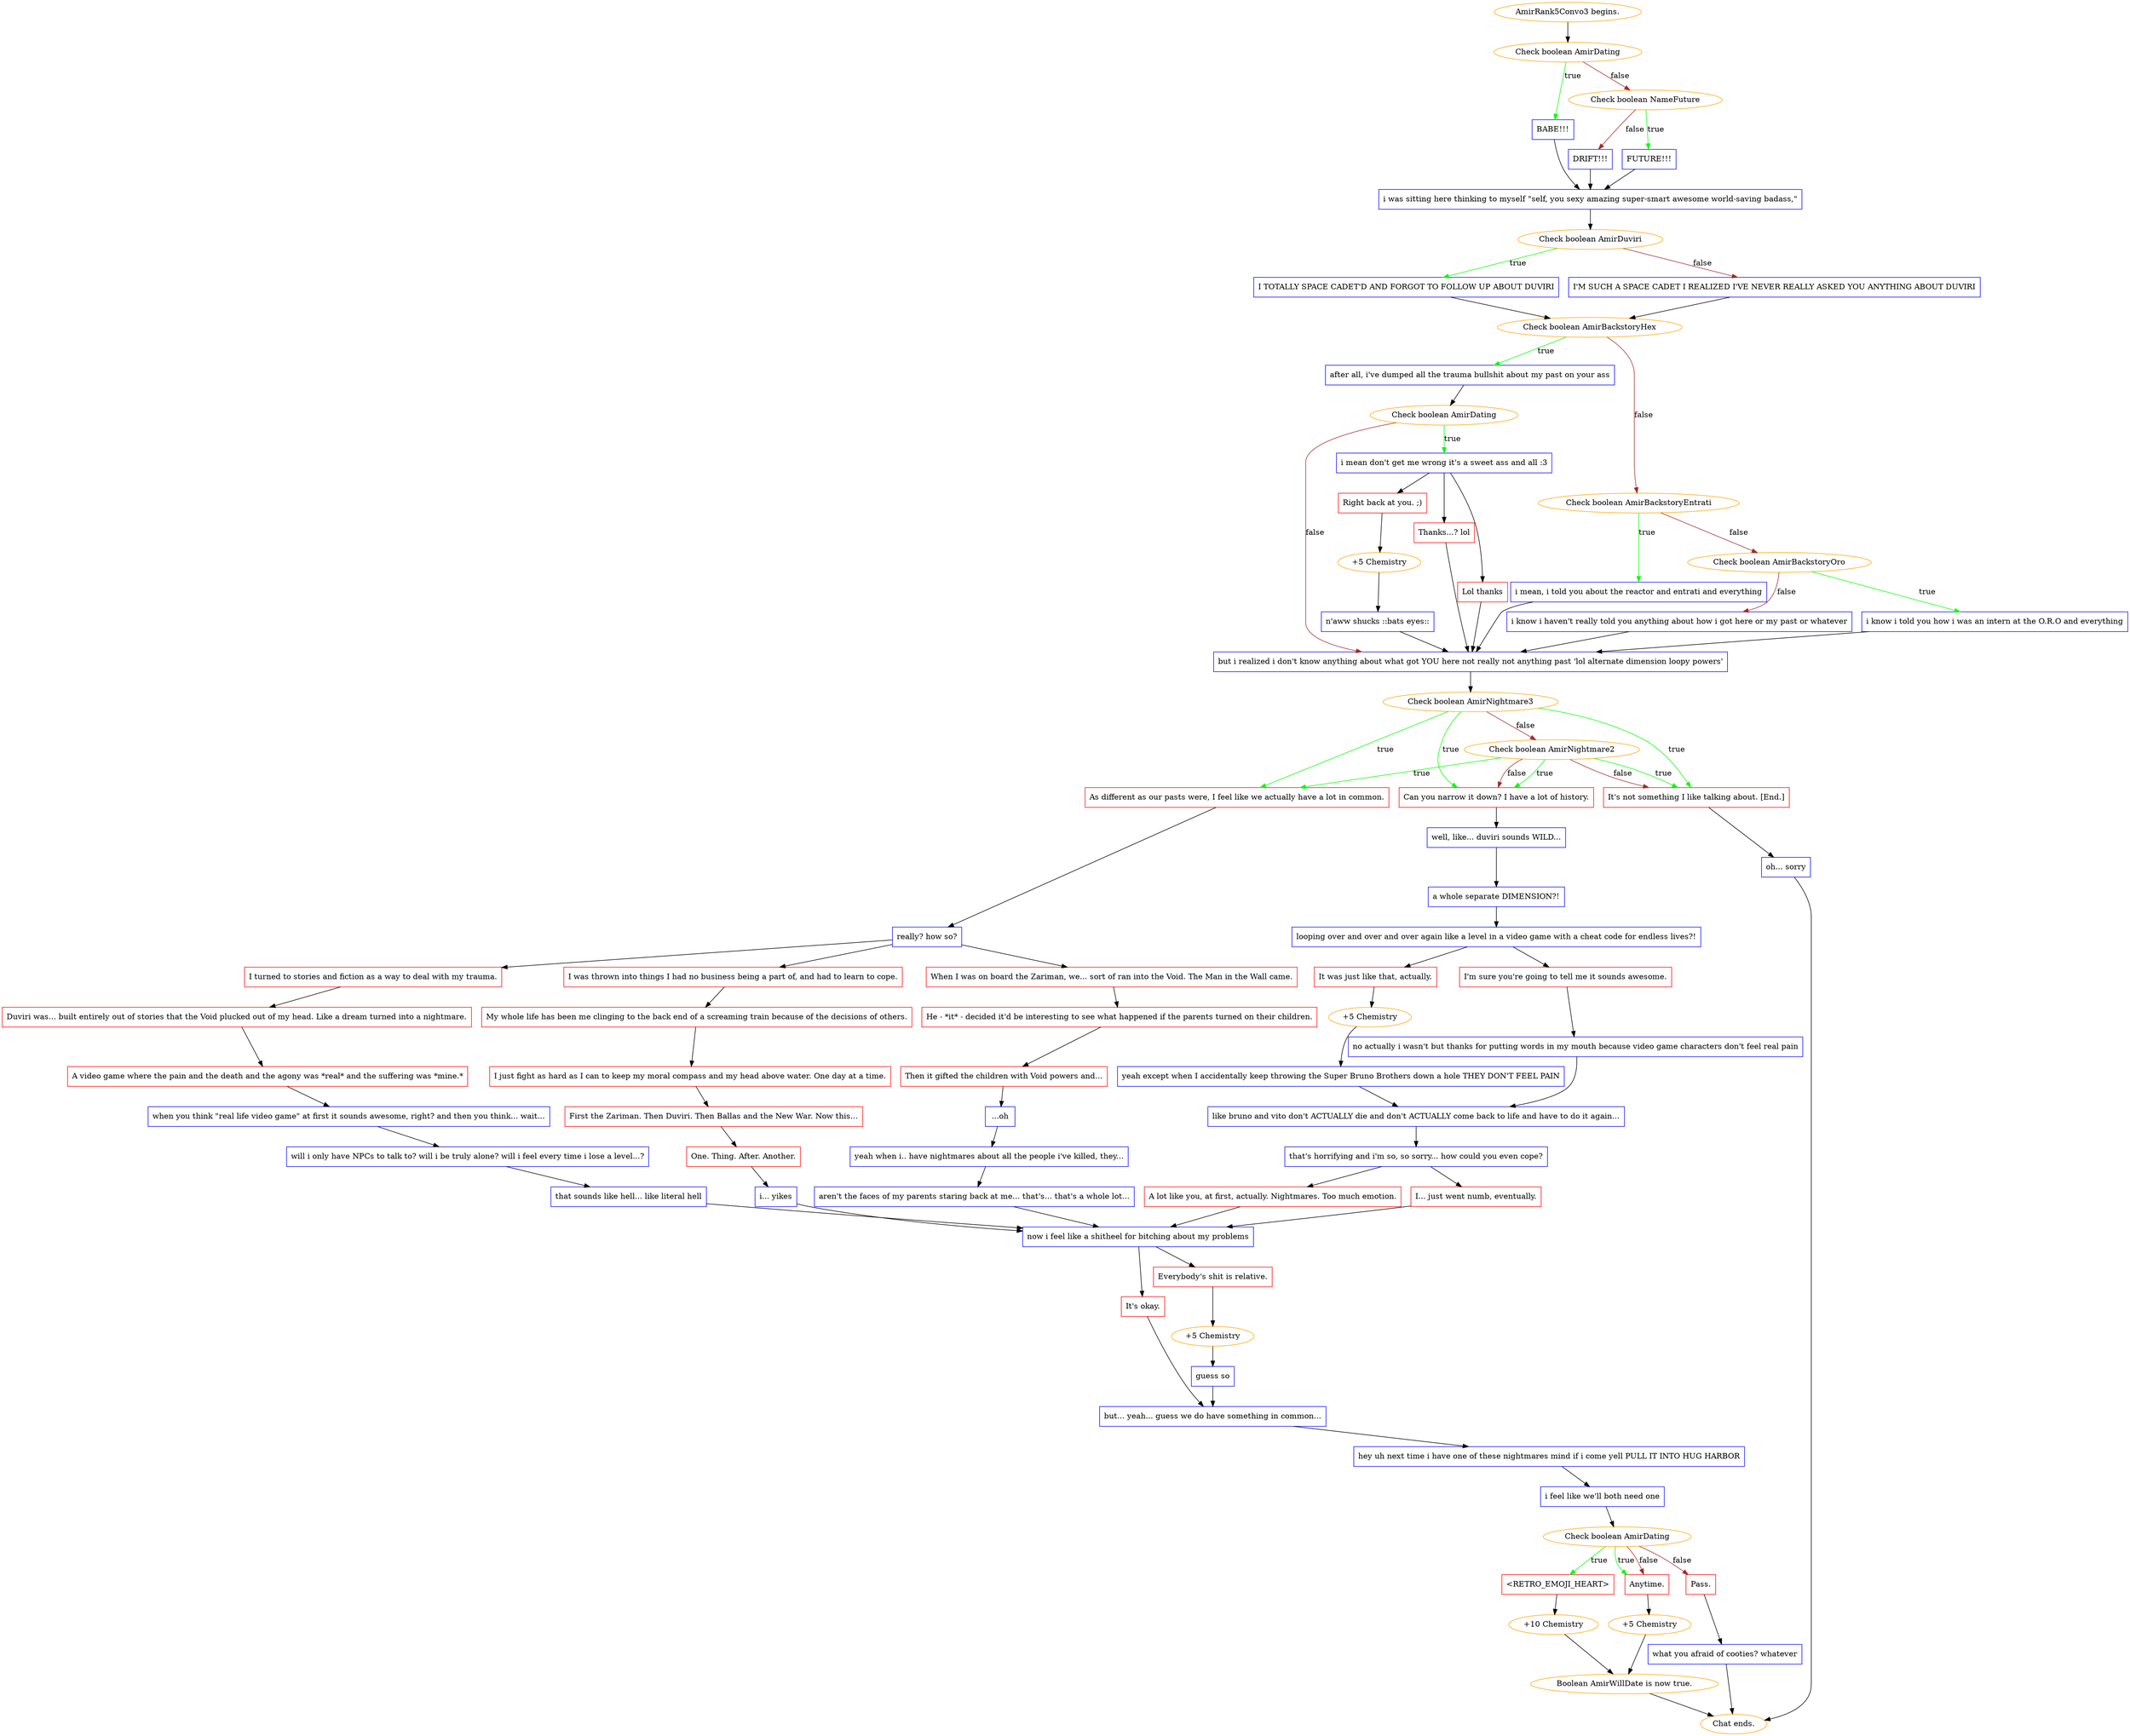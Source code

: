 digraph {
	"AmirRank5Convo3 begins." [color=orange];
		"AmirRank5Convo3 begins." -> 2727;
	2727 [label="Check boolean AmirDating",color=orange];
		2727 -> 2728 [label=true,color=green];
		2727 -> 2729 [label=false,color=brown];
	2728 [label="BABE!!!",shape=box,color=blue];
		2728 -> 2732;
	2729 [label="Check boolean NameFuture",color=orange];
		2729 -> 2730 [label=true,color=green];
		2729 -> 2731 [label=false,color=brown];
	2732 [label="i was sitting here thinking to myself \"self, you sexy amazing super-smart awesome world-saving badass,\"",shape=box,color=blue];
		2732 -> 2733;
	2730 [label="FUTURE!!!",shape=box,color=blue];
		2730 -> 2732;
	2731 [label="DRIFT!!!",shape=box,color=blue];
		2731 -> 2732;
	2733 [label="Check boolean AmirDuviri",color=orange];
		2733 -> 2734 [label=true,color=green];
		2733 -> 2735 [label=false,color=brown];
	2734 [label="I TOTALLY SPACE CADET'D AND FORGOT TO FOLLOW UP ABOUT DUVIRI",shape=box,color=blue];
		2734 -> 2736;
	2735 [label="I'M SUCH A SPACE CADET I REALIZED I'VE NEVER REALLY ASKED YOU ANYTHING ABOUT DUVIRI",shape=box,color=blue];
		2735 -> 2736;
	2736 [label="Check boolean AmirBackstoryHex",color=orange];
		2736 -> 2739 [label=true,color=green];
		2736 -> 2737 [label=false,color=brown];
	2739 [label="after all, i've dumped all the trauma bullshit about my past on your ass",shape=box,color=blue];
		2739 -> 2743;
	2737 [label="Check boolean AmirBackstoryEntrati",color=orange];
		2737 -> 2740 [label=true,color=green];
		2737 -> 2738 [label=false,color=brown];
	2743 [label="Check boolean AmirDating",color=orange];
		2743 -> 2744 [label=true,color=green];
		2743 -> 2750 [label=false,color=brown];
	2740 [label="i mean, i told you about the reactor and entrati and everything",shape=box,color=blue];
		2740 -> 2750;
	2738 [label="Check boolean AmirBackstoryOro",color=orange];
		2738 -> 2741 [label=true,color=green];
		2738 -> 2742 [label=false,color=brown];
	2744 [label="i mean don't get me wrong it's a sweet ass and all :3",shape=box,color=blue];
		2744 -> 2745;
		2744 -> 2746;
		2744 -> 2747;
	2750 [label="but i realized i don't know anything about what got YOU here not really not anything past 'lol alternate dimension loopy powers'",shape=box,color=blue];
		2750 -> 2752;
	2741 [label="i know i told you how i was an intern at the O.R.O and everything",shape=box,color=blue];
		2741 -> 2750;
	2742 [label="i know i haven't really told you anything about how i got here or my past or whatever",shape=box,color=blue];
		2742 -> 2750;
	2745 [label="Thanks...? lol",shape=box,color=red];
		2745 -> 2750;
	2746 [label="Lol thanks",shape=box,color=red];
		2746 -> 2750;
	2747 [label="Right back at you. ;)",shape=box,color=red];
		2747 -> 2748;
	2752 [label="Check boolean AmirNightmare3",color=orange];
		2752 -> 2753 [label=true,color=green];
		2752 -> 2754 [label=true,color=green];
		2752 -> 2755 [label=true,color=green];
		2752 -> 2751 [label=false,color=brown];
	2748 [label="+5 Chemistry",color=orange];
		2748 -> 2749;
	2753 [label="As different as our pasts were, I feel like we actually have a lot in common.",shape=box,color=red];
		2753 -> 2756;
	2754 [label="Can you narrow it down? I have a lot of history.",shape=box,color=red];
		2754 -> 2775;
	2755 [label="It's not something I like talking about. [End.]",shape=box,color=red];
		2755 -> 2776;
	2751 [label="Check boolean AmirNightmare2",color=orange];
		2751 -> 2753 [label=true,color=green];
		2751 -> 2754 [label=true,color=green];
		2751 -> 2755 [label=true,color=green];
		2751 -> 2754 [label=false,color=brown];
		2751 -> 2755 [label=false,color=brown];
	2749 [label="n'aww shucks ::bats eyes::",shape=box,color=blue];
		2749 -> 2750;
	2756 [label="really? how so?",shape=box,color=blue];
		2756 -> 2757;
		2756 -> 2758;
		2756 -> 2759;
	2775 [label="well, like... duviri sounds WILD...",shape=box,color=blue];
		2775 -> 2778;
	2776 [label="oh... sorry",shape=box,color=blue];
		2776 -> "Chat ends.";
	2757 [label="I turned to stories and fiction as a way to deal with my trauma.",shape=box,color=red];
		2757 -> 2760;
	2758 [label="I was thrown into things I had no business being a part of, and had to learn to cope.",shape=box,color=red];
		2758 -> 2761;
	2759 [label="When I was on board the Zariman, we... sort of ran into the Void. The Man in the Wall came.",shape=box,color=red];
		2759 -> 2762;
	2778 [label="a whole separate DIMENSION?!",shape=box,color=blue];
		2778 -> 2779;
	"Chat ends." [color=orange];
	2760 [label="Duviri was... built entirely out of stories that the Void plucked out of my head. Like a dream turned into a nightmare.",shape=box,color=red];
		2760 -> 2763;
	2761 [label="My whole life has been me clinging to the back end of a screaming train because of the decisions of others.",shape=box,color=red];
		2761 -> 2764;
	2762 [label="He - *it* - decided it'd be interesting to see what happened if the parents turned on their children.",shape=box,color=red];
		2762 -> 2765;
	2779 [label="looping over and over and over again like a level in a video game with a cheat code for endless lives?!",shape=box,color=blue];
		2779 -> 2780;
		2779 -> 2781;
	2763 [label="A video game where the pain and the death and the agony was *real* and the suffering was *mine.*",shape=box,color=red];
		2763 -> 2766;
	2764 [label="I just fight as hard as I can to keep my moral compass and my head above water. One day at a time.",shape=box,color=red];
		2764 -> 2767;
	2765 [label="Then it gifted the children with Void powers and...",shape=box,color=red];
		2765 -> 2768;
	2780 [label="I'm sure you're going to tell me it sounds awesome.",shape=box,color=red];
		2780 -> 2782;
	2781 [label="It was just like that, actually.",shape=box,color=red];
		2781 -> 2783;
	2766 [label="when you think \"real life video game\" at first it sounds awesome, right? and then you think... wait...",shape=box,color=blue];
		2766 -> 2769;
	2767 [label="First the Zariman. Then Duviri. Then Ballas and the New War. Now this...",shape=box,color=red];
		2767 -> 2770;
	2768 [label="...oh",shape=box,color=blue];
		2768 -> 2771;
	2782 [label="no actually i wasn't but thanks for putting words in my mouth because video game characters don't feel real pain",shape=box,color=blue];
		2782 -> 2785;
	2783 [label="+5 Chemistry",color=orange];
		2783 -> 2784;
	2769 [label="will i only have NPCs to talk to? will i be truly alone? will i feel every time i lose a level...?",shape=box,color=blue];
		2769 -> 2774;
	2770 [label="One. Thing. After. Another.",shape=box,color=red];
		2770 -> 2773;
	2771 [label="yeah when i.. have nightmares about all the people i've killed, they...",shape=box,color=blue];
		2771 -> 2772;
	2785 [label="like bruno and vito don't ACTUALLY die and don't ACTUALLY come back to life and have to do it again...",shape=box,color=blue];
		2785 -> 2786;
	2784 [label="yeah except when I accidentally keep throwing the Super Bruno Brothers down a hole THEY DON'T FEEL PAIN",shape=box,color=blue];
		2784 -> 2785;
	2774 [label="that sounds like hell... like literal hell",shape=box,color=blue];
		2774 -> 2789;
	2773 [label="i... yikes",shape=box,color=blue];
		2773 -> 2789;
	2772 [label="aren't the faces of my parents staring back at me... that's... that's a whole lot...",shape=box,color=blue];
		2772 -> 2789;
	2786 [label="that's horrifying and i'm so, so sorry... how could you even cope?",shape=box,color=blue];
		2786 -> 2787;
		2786 -> 2788;
	2789 [label="now i feel like a shitheel for bitching about my problems",shape=box,color=blue];
		2789 -> 2790;
		2789 -> 2791;
	2787 [label="A lot like you, at first, actually. Nightmares. Too much emotion.",shape=box,color=red];
		2787 -> 2789;
	2788 [label="I... just went numb, eventually.",shape=box,color=red];
		2788 -> 2789;
	2790 [label="It's okay.",shape=box,color=red];
		2790 -> 2794;
	2791 [label="Everybody's shit is relative.",shape=box,color=red];
		2791 -> 2792;
	2794 [label="but... yeah... guess we do have something in common...",shape=box,color=blue];
		2794 -> 2795;
	2792 [label="+5 Chemistry",color=orange];
		2792 -> 2793;
	2795 [label="hey uh next time i have one of these nightmares mind if i come yell PULL IT INTO HUG HARBOR",shape=box,color=blue];
		2795 -> 2796;
	2793 [label="guess so",shape=box,color=blue];
		2793 -> 2794;
	2796 [label="i feel like we'll both need one",shape=box,color=blue];
		2796 -> 2797;
	2797 [label="Check boolean AmirDating",color=orange];
		2797 -> 2798 [label=true,color=green];
		2797 -> 2799 [label=true,color=green];
		2797 -> 2799 [label=false,color=brown];
		2797 -> 2800 [label=false,color=brown];
	2798 [label="<RETRO_EMOJI_HEART>",shape=box,color=red];
		2798 -> 2801;
	2799 [label="Anytime.",shape=box,color=red];
		2799 -> 2802;
	2800 [label="Pass.",shape=box,color=red];
		2800 -> 2803;
	2801 [label="+10 Chemistry",color=orange];
		2801 -> "/EE/Types/Engine/SetBooleanDialogueNode:AmirWillDate:Chat ends.";
	2802 [label="+5 Chemistry",color=orange];
		2802 -> "/EE/Types/Engine/SetBooleanDialogueNode:AmirWillDate:Chat ends.";
	2803 [label="what you afraid of cooties? whatever",shape=box,color=blue];
		2803 -> "Chat ends.";
	"/EE/Types/Engine/SetBooleanDialogueNode:AmirWillDate:Chat ends." [label="Boolean AmirWillDate is now true.",color=orange];
		"/EE/Types/Engine/SetBooleanDialogueNode:AmirWillDate:Chat ends." -> "Chat ends.";
}